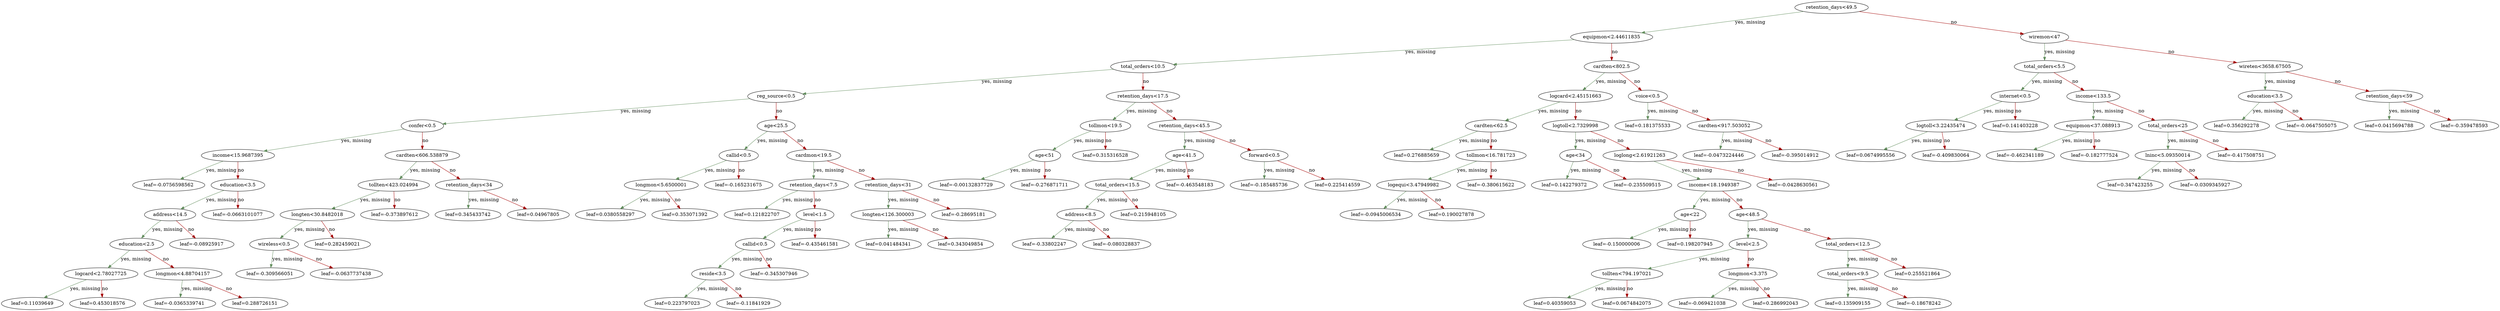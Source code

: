 digraph {
    graph [ rankdir=TB ]

    0 [ label="retention_days<49.5" ]
    0 -> 1 [label="yes, missing" color="#638e5e"]
    0 -> 2 [label="no" color="#a40000"]

    1 [ label="equipmon<2.44611835" ]
    1 -> 3 [label="yes, missing" color="#638e5e"]
    1 -> 4 [label="no" color="#a40000"]

    3 [ label="total_orders<10.5" ]
    3 -> 7 [label="yes, missing" color="#638e5e"]
    3 -> 8 [label="no" color="#a40000"]

    7 [ label="reg_source<0.5" ]
    7 -> 15 [label="yes, missing" color="#638e5e"]
    7 -> 16 [label="no" color="#a40000"]

    15 [ label="confer<0.5" ]
    15 -> 31 [label="yes, missing" color="#638e5e"]
    15 -> 32 [label="no" color="#a40000"]

    31 [ label="income<15.9687395" ]
    31 -> 51 [label="yes, missing" color="#638e5e"]
    31 -> 52 [label="no" color="#a40000"]

    51 [ label="leaf=-0.0756598562" ]

    52 [ label="education<3.5" ]
    52 -> 73 [label="yes, missing" color="#638e5e"]
    52 -> 74 [label="no" color="#a40000"]

    73 [ label="address<14.5" ]
    73 -> 91 [label="yes, missing" color="#638e5e"]
    73 -> 92 [label="no" color="#a40000"]

    91 [ label="education<2.5" ]
    91 -> 105 [label="yes, missing" color="#638e5e"]
    91 -> 106 [label="no" color="#a40000"]

    105 [ label="logcard<2.78027725" ]
    105 -> 115 [label="yes, missing" color="#638e5e"]
    105 -> 116 [label="no" color="#a40000"]

    115 [ label="leaf=0.11039649" ]

    116 [ label="leaf=0.453018576" ]

    106 [ label="longmon<4.88704157" ]
    106 -> 117 [label="yes, missing" color="#638e5e"]
    106 -> 118 [label="no" color="#a40000"]

    117 [ label="leaf=-0.0365339741" ]

    118 [ label="leaf=0.288726151" ]

    92 [ label="leaf=-0.08925917" ]

    74 [ label="leaf=-0.0663101077" ]

    32 [ label="cardten<606.538879" ]
    32 -> 53 [label="yes, missing" color="#638e5e"]
    32 -> 54 [label="no" color="#a40000"]

    53 [ label="tollten<423.024994" ]
    53 -> 75 [label="yes, missing" color="#638e5e"]
    53 -> 76 [label="no" color="#a40000"]

    75 [ label="longten<30.8482018" ]
    75 -> 93 [label="yes, missing" color="#638e5e"]
    75 -> 94 [label="no" color="#a40000"]

    93 [ label="wireless<0.5" ]
    93 -> 107 [label="yes, missing" color="#638e5e"]
    93 -> 108 [label="no" color="#a40000"]

    107 [ label="leaf=-0.309566051" ]

    108 [ label="leaf=-0.0637737438" ]

    94 [ label="leaf=0.282459021" ]

    76 [ label="leaf=-0.373897612" ]

    54 [ label="retention_days<34" ]
    54 -> 77 [label="yes, missing" color="#638e5e"]
    54 -> 78 [label="no" color="#a40000"]

    77 [ label="leaf=0.345433742" ]

    78 [ label="leaf=0.04967805" ]

    16 [ label="age<25.5" ]
    16 -> 33 [label="yes, missing" color="#638e5e"]
    16 -> 34 [label="no" color="#a40000"]

    33 [ label="callid<0.5" ]
    33 -> 55 [label="yes, missing" color="#638e5e"]
    33 -> 56 [label="no" color="#a40000"]

    55 [ label="longmon<5.6500001" ]
    55 -> 79 [label="yes, missing" color="#638e5e"]
    55 -> 80 [label="no" color="#a40000"]

    79 [ label="leaf=0.0380558297" ]

    80 [ label="leaf=0.353071392" ]

    56 [ label="leaf=-0.165231675" ]

    34 [ label="cardmon<19.5" ]
    34 -> 57 [label="yes, missing" color="#638e5e"]
    34 -> 58 [label="no" color="#a40000"]

    57 [ label="retention_days<7.5" ]
    57 -> 81 [label="yes, missing" color="#638e5e"]
    57 -> 82 [label="no" color="#a40000"]

    81 [ label="leaf=0.121822707" ]

    82 [ label="level<1.5" ]
    82 -> 95 [label="yes, missing" color="#638e5e"]
    82 -> 96 [label="no" color="#a40000"]

    95 [ label="callid<0.5" ]
    95 -> 109 [label="yes, missing" color="#638e5e"]
    95 -> 110 [label="no" color="#a40000"]

    109 [ label="reside<3.5" ]
    109 -> 119 [label="yes, missing" color="#638e5e"]
    109 -> 120 [label="no" color="#a40000"]

    119 [ label="leaf=0.223797023" ]

    120 [ label="leaf=-0.11841929" ]

    110 [ label="leaf=-0.345307946" ]

    96 [ label="leaf=-0.435461581" ]

    58 [ label="retention_days<31" ]
    58 -> 83 [label="yes, missing" color="#638e5e"]
    58 -> 84 [label="no" color="#a40000"]

    83 [ label="longten<126.300003" ]
    83 -> 97 [label="yes, missing" color="#638e5e"]
    83 -> 98 [label="no" color="#a40000"]

    97 [ label="leaf=0.041484341" ]

    98 [ label="leaf=0.343049854" ]

    84 [ label="leaf=-0.28695181" ]

    8 [ label="retention_days<17.5" ]
    8 -> 17 [label="yes, missing" color="#638e5e"]
    8 -> 18 [label="no" color="#a40000"]

    17 [ label="tollmon<19.5" ]
    17 -> 35 [label="yes, missing" color="#638e5e"]
    17 -> 36 [label="no" color="#a40000"]

    35 [ label="age<51" ]
    35 -> 59 [label="yes, missing" color="#638e5e"]
    35 -> 60 [label="no" color="#a40000"]

    59 [ label="leaf=-0.00132837729" ]

    60 [ label="leaf=-0.276871711" ]

    36 [ label="leaf=0.315316528" ]

    18 [ label="retention_days<45.5" ]
    18 -> 37 [label="yes, missing" color="#638e5e"]
    18 -> 38 [label="no" color="#a40000"]

    37 [ label="age<41.5" ]
    37 -> 61 [label="yes, missing" color="#638e5e"]
    37 -> 62 [label="no" color="#a40000"]

    61 [ label="total_orders<15.5" ]
    61 -> 85 [label="yes, missing" color="#638e5e"]
    61 -> 86 [label="no" color="#a40000"]

    85 [ label="address<8.5" ]
    85 -> 99 [label="yes, missing" color="#638e5e"]
    85 -> 100 [label="no" color="#a40000"]

    99 [ label="leaf=-0.33802247" ]

    100 [ label="leaf=-0.080328837" ]

    86 [ label="leaf=0.215948105" ]

    62 [ label="leaf=-0.463548183" ]

    38 [ label="forward<0.5" ]
    38 -> 63 [label="yes, missing" color="#638e5e"]
    38 -> 64 [label="no" color="#a40000"]

    63 [ label="leaf=-0.185485736" ]

    64 [ label="leaf=0.225414559" ]

    4 [ label="cardten<802.5" ]
    4 -> 9 [label="yes, missing" color="#638e5e"]
    4 -> 10 [label="no" color="#a40000"]

    9 [ label="logcard<2.45151663" ]
    9 -> 19 [label="yes, missing" color="#638e5e"]
    9 -> 20 [label="no" color="#a40000"]

    19 [ label="cardten<62.5" ]
    19 -> 39 [label="yes, missing" color="#638e5e"]
    19 -> 40 [label="no" color="#a40000"]

    39 [ label="leaf=0.276885659" ]

    40 [ label="tollmon<16.781723" ]
    40 -> 65 [label="yes, missing" color="#638e5e"]
    40 -> 66 [label="no" color="#a40000"]

    65 [ label="logequi<3.47949982" ]
    65 -> 87 [label="yes, missing" color="#638e5e"]
    65 -> 88 [label="no" color="#a40000"]

    87 [ label="leaf=-0.0945006534" ]

    88 [ label="leaf=0.190027878" ]

    66 [ label="leaf=-0.380615622" ]

    20 [ label="logtoll<2.7329998" ]
    20 -> 41 [label="yes, missing" color="#638e5e"]
    20 -> 42 [label="no" color="#a40000"]

    41 [ label="age<34" ]
    41 -> 67 [label="yes, missing" color="#638e5e"]
    41 -> 68 [label="no" color="#a40000"]

    67 [ label="leaf=0.142279372" ]

    68 [ label="leaf=-0.235509515" ]

    42 [ label="loglong<2.61921263" ]
    42 -> 69 [label="yes, missing" color="#638e5e"]
    42 -> 70 [label="no" color="#a40000"]

    69 [ label="income<18.1949387" ]
    69 -> 89 [label="yes, missing" color="#638e5e"]
    69 -> 90 [label="no" color="#a40000"]

    89 [ label="age<22" ]
    89 -> 101 [label="yes, missing" color="#638e5e"]
    89 -> 102 [label="no" color="#a40000"]

    101 [ label="leaf=-0.150000006" ]

    102 [ label="leaf=0.198207945" ]

    90 [ label="age<48.5" ]
    90 -> 103 [label="yes, missing" color="#638e5e"]
    90 -> 104 [label="no" color="#a40000"]

    103 [ label="level<2.5" ]
    103 -> 111 [label="yes, missing" color="#638e5e"]
    103 -> 112 [label="no" color="#a40000"]

    111 [ label="tollten<794.197021" ]
    111 -> 121 [label="yes, missing" color="#638e5e"]
    111 -> 122 [label="no" color="#a40000"]

    121 [ label="leaf=0.40359053" ]

    122 [ label="leaf=0.0674842075" ]

    112 [ label="longmon<3.375" ]
    112 -> 123 [label="yes, missing" color="#638e5e"]
    112 -> 124 [label="no" color="#a40000"]

    123 [ label="leaf=-0.069421038" ]

    124 [ label="leaf=0.286992043" ]

    104 [ label="total_orders<12.5" ]
    104 -> 113 [label="yes, missing" color="#638e5e"]
    104 -> 114 [label="no" color="#a40000"]

    113 [ label="total_orders<9.5" ]
    113 -> 125 [label="yes, missing" color="#638e5e"]
    113 -> 126 [label="no" color="#a40000"]

    125 [ label="leaf=0.135909155" ]

    126 [ label="leaf=-0.18678242" ]

    114 [ label="leaf=0.255521864" ]

    70 [ label="leaf=-0.0428630561" ]

    10 [ label="voice<0.5" ]
    10 -> 21 [label="yes, missing" color="#638e5e"]
    10 -> 22 [label="no" color="#a40000"]

    21 [ label="leaf=0.181375533" ]

    22 [ label="cardten<917.503052" ]
    22 -> 43 [label="yes, missing" color="#638e5e"]
    22 -> 44 [label="no" color="#a40000"]

    43 [ label="leaf=-0.0473224446" ]

    44 [ label="leaf=-0.395014912" ]

    2 [ label="wiremon<47" ]
    2 -> 5 [label="yes, missing" color="#638e5e"]
    2 -> 6 [label="no" color="#a40000"]

    5 [ label="total_orders<5.5" ]
    5 -> 11 [label="yes, missing" color="#638e5e"]
    5 -> 12 [label="no" color="#a40000"]

    11 [ label="internet<0.5" ]
    11 -> 23 [label="yes, missing" color="#638e5e"]
    11 -> 24 [label="no" color="#a40000"]

    23 [ label="logtoll<3.22435474" ]
    23 -> 45 [label="yes, missing" color="#638e5e"]
    23 -> 46 [label="no" color="#a40000"]

    45 [ label="leaf=0.0674995556" ]

    46 [ label="leaf=-0.409830064" ]

    24 [ label="leaf=0.141403228" ]

    12 [ label="income<133.5" ]
    12 -> 25 [label="yes, missing" color="#638e5e"]
    12 -> 26 [label="no" color="#a40000"]

    25 [ label="equipmon<37.088913" ]
    25 -> 47 [label="yes, missing" color="#638e5e"]
    25 -> 48 [label="no" color="#a40000"]

    47 [ label="leaf=-0.462341189" ]

    48 [ label="leaf=-0.182777524" ]

    26 [ label="total_orders<25" ]
    26 -> 49 [label="yes, missing" color="#638e5e"]
    26 -> 50 [label="no" color="#a40000"]

    49 [ label="lninc<5.09350014" ]
    49 -> 71 [label="yes, missing" color="#638e5e"]
    49 -> 72 [label="no" color="#a40000"]

    71 [ label="leaf=0.347423255" ]

    72 [ label="leaf=-0.0309345927" ]

    50 [ label="leaf=-0.417508751" ]

    6 [ label="wireten<3658.67505" ]
    6 -> 13 [label="yes, missing" color="#638e5e"]
    6 -> 14 [label="no" color="#a40000"]

    13 [ label="education<3.5" ]
    13 -> 27 [label="yes, missing" color="#638e5e"]
    13 -> 28 [label="no" color="#a40000"]

    27 [ label="leaf=0.356292278" ]

    28 [ label="leaf=-0.0647505075" ]

    14 [ label="retention_days<59" ]
    14 -> 29 [label="yes, missing" color="#638e5e"]
    14 -> 30 [label="no" color="#a40000"]

    29 [ label="leaf=0.0415694788" ]

    30 [ label="leaf=-0.359478593" ]
}
